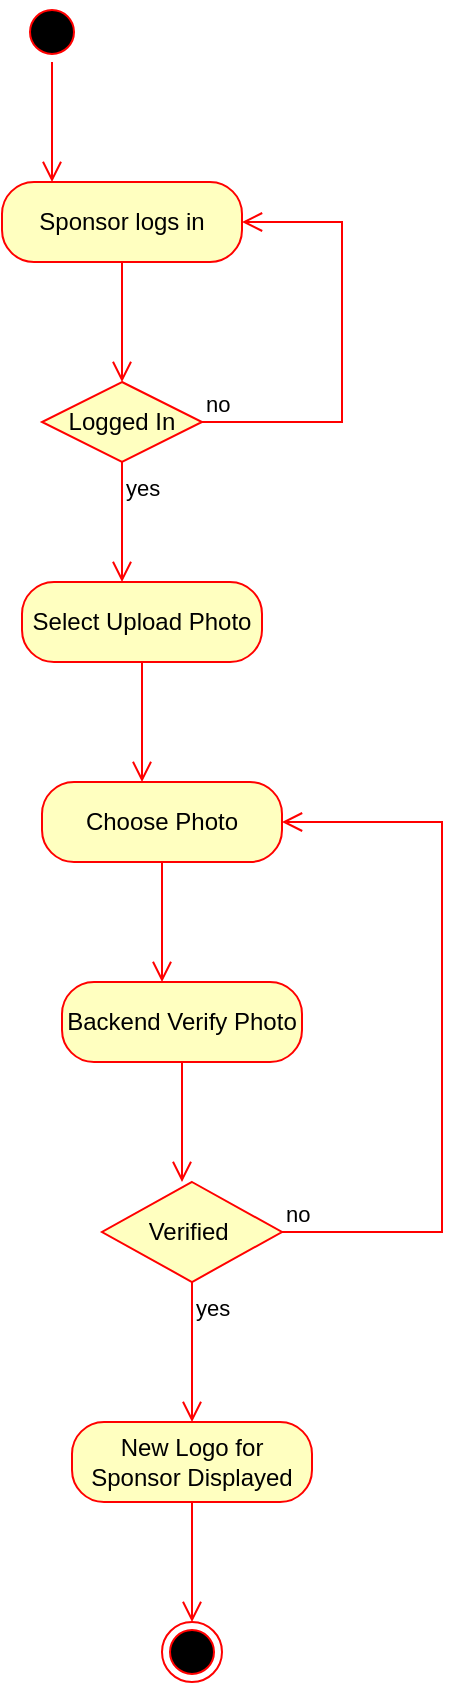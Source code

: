 <mxfile version="15.4.1" type="device"><diagram id="V_9mA6q-X3I3j-_bv9S2" name="Page-1"><mxGraphModel dx="1038" dy="547" grid="1" gridSize="10" guides="1" tooltips="1" connect="1" arrows="1" fold="1" page="1" pageScale="1" pageWidth="850" pageHeight="1100" math="0" shadow="0"><root><mxCell id="0"/><mxCell id="1" parent="0"/><mxCell id="fTeV-3_yHIsvi06jh3FR-1" value="" style="ellipse;html=1;shape=startState;fillColor=#000000;strokeColor=#ff0000;" vertex="1" parent="1"><mxGeometry x="30" y="30" width="30" height="30" as="geometry"/></mxCell><mxCell id="fTeV-3_yHIsvi06jh3FR-2" value="" style="edgeStyle=orthogonalEdgeStyle;html=1;verticalAlign=bottom;endArrow=open;endSize=8;strokeColor=#ff0000;rounded=0;" edge="1" source="fTeV-3_yHIsvi06jh3FR-1" parent="1"><mxGeometry relative="1" as="geometry"><mxPoint x="45" y="120" as="targetPoint"/></mxGeometry></mxCell><mxCell id="fTeV-3_yHIsvi06jh3FR-3" value="Sponsor logs in" style="rounded=1;whiteSpace=wrap;html=1;arcSize=40;fontColor=#000000;fillColor=#ffffc0;strokeColor=#ff0000;" vertex="1" parent="1"><mxGeometry x="20" y="120" width="120" height="40" as="geometry"/></mxCell><mxCell id="fTeV-3_yHIsvi06jh3FR-4" value="" style="edgeStyle=orthogonalEdgeStyle;html=1;verticalAlign=bottom;endArrow=open;endSize=8;strokeColor=#ff0000;rounded=0;" edge="1" source="fTeV-3_yHIsvi06jh3FR-3" parent="1"><mxGeometry relative="1" as="geometry"><mxPoint x="80" y="220" as="targetPoint"/></mxGeometry></mxCell><mxCell id="fTeV-3_yHIsvi06jh3FR-5" value="Logged In" style="rhombus;whiteSpace=wrap;html=1;fillColor=#ffffc0;strokeColor=#ff0000;" vertex="1" parent="1"><mxGeometry x="40" y="220" width="80" height="40" as="geometry"/></mxCell><mxCell id="fTeV-3_yHIsvi06jh3FR-6" value="no" style="edgeStyle=orthogonalEdgeStyle;html=1;align=left;verticalAlign=bottom;endArrow=open;endSize=8;strokeColor=#ff0000;rounded=0;entryX=1;entryY=0.5;entryDx=0;entryDy=0;" edge="1" source="fTeV-3_yHIsvi06jh3FR-5" parent="1" target="fTeV-3_yHIsvi06jh3FR-3"><mxGeometry x="-1" relative="1" as="geometry"><mxPoint x="220" y="150" as="targetPoint"/><Array as="points"><mxPoint x="190" y="240"/><mxPoint x="190" y="140"/></Array></mxGeometry></mxCell><mxCell id="fTeV-3_yHIsvi06jh3FR-7" value="yes" style="edgeStyle=orthogonalEdgeStyle;html=1;align=left;verticalAlign=top;endArrow=open;endSize=8;strokeColor=#ff0000;rounded=0;" edge="1" source="fTeV-3_yHIsvi06jh3FR-5" parent="1"><mxGeometry x="-1" relative="1" as="geometry"><mxPoint x="80" y="320" as="targetPoint"/></mxGeometry></mxCell><mxCell id="fTeV-3_yHIsvi06jh3FR-8" value="Select Upload Photo" style="rounded=1;whiteSpace=wrap;html=1;arcSize=40;fontColor=#000000;fillColor=#ffffc0;strokeColor=#ff0000;" vertex="1" parent="1"><mxGeometry x="30" y="320" width="120" height="40" as="geometry"/></mxCell><mxCell id="fTeV-3_yHIsvi06jh3FR-9" value="" style="edgeStyle=orthogonalEdgeStyle;html=1;verticalAlign=bottom;endArrow=open;endSize=8;strokeColor=#ff0000;rounded=0;" edge="1" source="fTeV-3_yHIsvi06jh3FR-8" parent="1"><mxGeometry relative="1" as="geometry"><mxPoint x="90" y="420" as="targetPoint"/></mxGeometry></mxCell><mxCell id="fTeV-3_yHIsvi06jh3FR-10" value="Choose Photo" style="rounded=1;whiteSpace=wrap;html=1;arcSize=40;fontColor=#000000;fillColor=#ffffc0;strokeColor=#ff0000;" vertex="1" parent="1"><mxGeometry x="40" y="420" width="120" height="40" as="geometry"/></mxCell><mxCell id="fTeV-3_yHIsvi06jh3FR-11" value="" style="edgeStyle=orthogonalEdgeStyle;html=1;verticalAlign=bottom;endArrow=open;endSize=8;strokeColor=#ff0000;rounded=0;" edge="1" source="fTeV-3_yHIsvi06jh3FR-10" parent="1"><mxGeometry relative="1" as="geometry"><mxPoint x="100" y="520" as="targetPoint"/></mxGeometry></mxCell><mxCell id="fTeV-3_yHIsvi06jh3FR-12" value="Backend Verify Photo" style="rounded=1;whiteSpace=wrap;html=1;arcSize=40;fontColor=#000000;fillColor=#ffffc0;strokeColor=#ff0000;" vertex="1" parent="1"><mxGeometry x="50" y="520" width="120" height="40" as="geometry"/></mxCell><mxCell id="fTeV-3_yHIsvi06jh3FR-13" value="" style="edgeStyle=orthogonalEdgeStyle;html=1;verticalAlign=bottom;endArrow=open;endSize=8;strokeColor=#ff0000;rounded=0;" edge="1" source="fTeV-3_yHIsvi06jh3FR-12" parent="1"><mxGeometry relative="1" as="geometry"><mxPoint x="110" y="620" as="targetPoint"/></mxGeometry></mxCell><mxCell id="fTeV-3_yHIsvi06jh3FR-14" value="Verified&amp;nbsp;" style="rhombus;whiteSpace=wrap;html=1;fillColor=#ffffc0;strokeColor=#ff0000;" vertex="1" parent="1"><mxGeometry x="70" y="620" width="90" height="50" as="geometry"/></mxCell><mxCell id="fTeV-3_yHIsvi06jh3FR-15" value="no" style="edgeStyle=orthogonalEdgeStyle;html=1;align=left;verticalAlign=bottom;endArrow=open;endSize=8;strokeColor=#ff0000;rounded=0;entryX=1;entryY=0.5;entryDx=0;entryDy=0;" edge="1" source="fTeV-3_yHIsvi06jh3FR-14" parent="1" target="fTeV-3_yHIsvi06jh3FR-10"><mxGeometry x="-1" relative="1" as="geometry"><mxPoint x="270" y="430" as="targetPoint"/><Array as="points"><mxPoint x="240" y="645"/><mxPoint x="240" y="440"/></Array></mxGeometry></mxCell><mxCell id="fTeV-3_yHIsvi06jh3FR-16" value="yes" style="edgeStyle=orthogonalEdgeStyle;html=1;align=left;verticalAlign=top;endArrow=open;endSize=8;strokeColor=#ff0000;rounded=0;" edge="1" source="fTeV-3_yHIsvi06jh3FR-14" parent="1"><mxGeometry x="-1" relative="1" as="geometry"><mxPoint x="115" y="740" as="targetPoint"/></mxGeometry></mxCell><mxCell id="fTeV-3_yHIsvi06jh3FR-17" value="New Logo for Sponsor Displayed" style="rounded=1;whiteSpace=wrap;html=1;arcSize=40;fontColor=#000000;fillColor=#ffffc0;strokeColor=#ff0000;" vertex="1" parent="1"><mxGeometry x="55" y="740" width="120" height="40" as="geometry"/></mxCell><mxCell id="fTeV-3_yHIsvi06jh3FR-18" value="" style="edgeStyle=orthogonalEdgeStyle;html=1;verticalAlign=bottom;endArrow=open;endSize=8;strokeColor=#ff0000;rounded=0;" edge="1" source="fTeV-3_yHIsvi06jh3FR-17" parent="1"><mxGeometry relative="1" as="geometry"><mxPoint x="115" y="840" as="targetPoint"/></mxGeometry></mxCell><mxCell id="fTeV-3_yHIsvi06jh3FR-19" value="" style="ellipse;html=1;shape=endState;fillColor=#000000;strokeColor=#ff0000;" vertex="1" parent="1"><mxGeometry x="100" y="840" width="30" height="30" as="geometry"/></mxCell></root></mxGraphModel></diagram></mxfile>